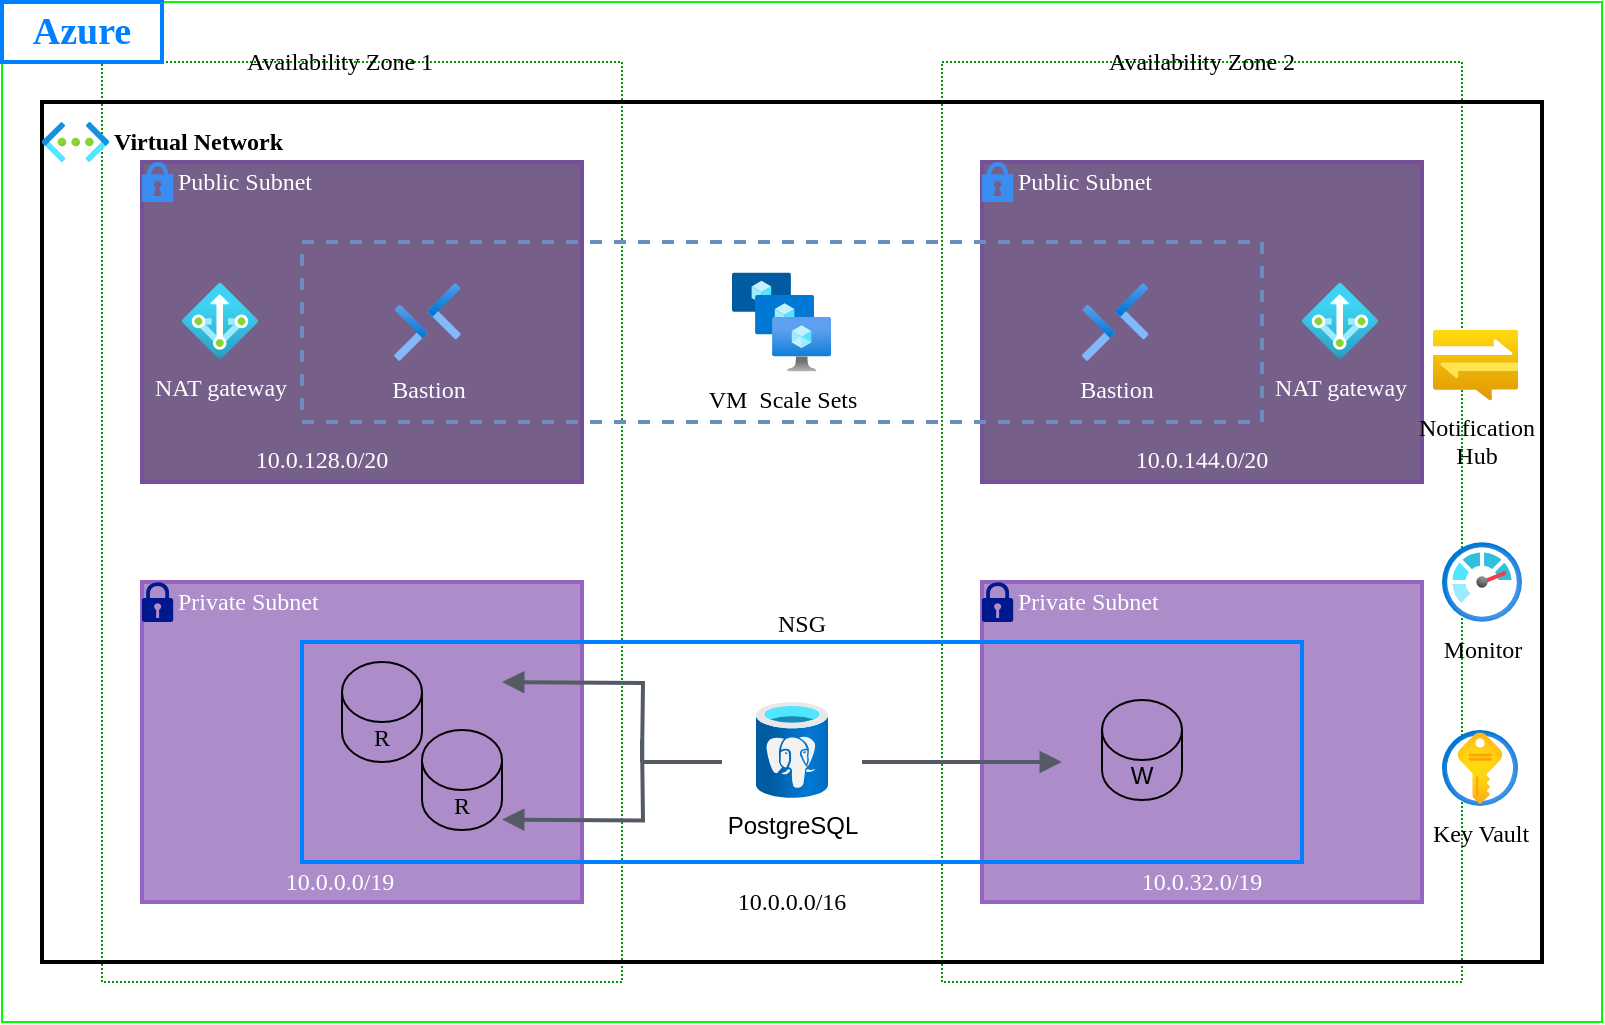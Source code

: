 <mxfile version="22.0.8" type="github">
  <diagram name="Page-1" id="U5CDIxy5J7IuPdX247zq">
    <mxGraphModel dx="954" dy="647" grid="1" gridSize="10" guides="1" tooltips="1" connect="1" arrows="1" fold="1" page="1" pageScale="1" pageWidth="850" pageHeight="1100" math="0" shadow="0">
      <root>
        <mxCell id="0" />
        <mxCell id="1" parent="0" />
        <mxCell id="U2ezI8TUDw1IE5H9Pk5m-6" value="" style="group;labelPosition=center;verticalLabelPosition=middle;align=center;verticalAlign=middle;" parent="1" vertex="1" connectable="0">
          <mxGeometry x="120" y="40" width="800" height="510" as="geometry" />
        </mxCell>
        <mxCell id="U2ezI8TUDw1IE5H9Pk5m-2" value="" style="rounded=0;whiteSpace=wrap;html=1;strokeColor=#00FF00;movable=0;resizable=0;rotatable=0;deletable=0;editable=0;locked=1;connectable=0;" parent="U2ezI8TUDw1IE5H9Pk5m-6" vertex="1">
          <mxGeometry width="800" height="510" as="geometry" />
        </mxCell>
        <mxCell id="U2ezI8TUDw1IE5H9Pk5m-3" value="" style="rounded=0;whiteSpace=wrap;html=1;rotation=-90;fillColor=none;dashed=1;dashPattern=1 1;strokeColor=#009900;fontFamily=Georgia;labelPosition=left;verticalLabelPosition=top;align=right;verticalAlign=bottom;" parent="U2ezI8TUDw1IE5H9Pk5m-6" vertex="1">
          <mxGeometry x="-50" y="130" width="460" height="260" as="geometry" />
        </mxCell>
        <mxCell id="U2ezI8TUDw1IE5H9Pk5m-4" value="" style="rounded=0;whiteSpace=wrap;html=1;rotation=-90;fillColor=none;dashed=1;dashPattern=1 1;strokeColor=#009900;" parent="U2ezI8TUDw1IE5H9Pk5m-6" vertex="1">
          <mxGeometry x="370" y="130" width="460" height="260" as="geometry" />
        </mxCell>
        <mxCell id="U2ezI8TUDw1IE5H9Pk5m-5" value="" style="rounded=0;whiteSpace=wrap;html=1;fillColor=none;strokeWidth=2;fontColor=#000000;strokeColor=#000000;" parent="U2ezI8TUDw1IE5H9Pk5m-6" vertex="1">
          <mxGeometry x="20" y="50" width="750" height="430" as="geometry" />
        </mxCell>
        <mxCell id="U2ezI8TUDw1IE5H9Pk5m-7" value="" style="rounded=0;whiteSpace=wrap;html=1;fillColor=#76608a;fontColor=#ffffff;strokeColor=#764F99;strokeWidth=2;" parent="U2ezI8TUDw1IE5H9Pk5m-6" vertex="1">
          <mxGeometry x="70" y="80" width="220" height="160" as="geometry" />
        </mxCell>
        <mxCell id="U2ezI8TUDw1IE5H9Pk5m-8" value="" style="rounded=0;whiteSpace=wrap;html=1;fillColor=#76608a;fontColor=#ffffff;strokeColor=#764F99;strokeWidth=2;" parent="U2ezI8TUDw1IE5H9Pk5m-6" vertex="1">
          <mxGeometry x="490" y="80" width="220" height="160" as="geometry" />
        </mxCell>
        <mxCell id="U2ezI8TUDw1IE5H9Pk5m-9" value="&lt;div style=&quot;&quot;&gt;&lt;br&gt;&lt;/div&gt;" style="rounded=0;whiteSpace=wrap;html=1;fillColor=#AD8DC9;fontColor=#ffffff;strokeColor=#9564C2;strokeWidth=2;labelPosition=left;verticalLabelPosition=top;align=right;verticalAlign=bottom;fontFamily=Georgia;" parent="U2ezI8TUDw1IE5H9Pk5m-6" vertex="1">
          <mxGeometry x="70" y="290" width="220" height="160" as="geometry" />
        </mxCell>
        <mxCell id="U2ezI8TUDw1IE5H9Pk5m-10" value="" style="rounded=0;whiteSpace=wrap;html=1;fillColor=#AD8DC9;fontColor=#ffffff;strokeColor=#9564C2;strokeWidth=2;" parent="U2ezI8TUDw1IE5H9Pk5m-6" vertex="1">
          <mxGeometry x="490" y="290" width="220" height="160" as="geometry" />
        </mxCell>
        <mxCell id="U2ezI8TUDw1IE5H9Pk5m-11" value="" style="rounded=0;whiteSpace=wrap;html=1;fillColor=none;gradientColor=#7ea6e0;strokeColor=#6c8ebf;dashed=1;strokeWidth=2;" parent="U2ezI8TUDw1IE5H9Pk5m-6" vertex="1">
          <mxGeometry x="150" y="120" width="480" height="90" as="geometry" />
        </mxCell>
        <mxCell id="U2ezI8TUDw1IE5H9Pk5m-12" value="NSG&lt;br&gt;" style="rounded=0;whiteSpace=wrap;html=1;fillColor=none;strokeWidth=2;gradientColor=#7ea6e0;strokeColor=#007FFF;fontFamily=Georgia;labelPosition=center;verticalLabelPosition=top;align=center;verticalAlign=bottom;" parent="U2ezI8TUDw1IE5H9Pk5m-6" vertex="1">
          <mxGeometry x="150" y="320" width="500" height="110" as="geometry" />
        </mxCell>
        <mxCell id="U2ezI8TUDw1IE5H9Pk5m-13" value="Virtual Network&lt;br&gt;" style="image;aspect=fixed;html=1;points=[];align=left;fontSize=12;image=img/lib/azure2/networking/Virtual_Networks.svg;fontFamily=Georgia;labelBackgroundColor=none;labelPosition=right;verticalLabelPosition=middle;verticalAlign=middle;fontStyle=1" parent="U2ezI8TUDw1IE5H9Pk5m-6" vertex="1">
          <mxGeometry x="20" y="60" width="33.5" height="20" as="geometry" />
        </mxCell>
        <mxCell id="U2ezI8TUDw1IE5H9Pk5m-14" value="Key Vault" style="image;aspect=fixed;html=1;points=[];align=center;fontSize=12;image=img/lib/azure2/security/Key_Vaults.svg;fontFamily=Georgia;labelBackgroundColor=none;" parent="U2ezI8TUDw1IE5H9Pk5m-6" vertex="1">
          <mxGeometry x="720" y="364" width="38" height="38" as="geometry" />
        </mxCell>
        <mxCell id="U2ezI8TUDw1IE5H9Pk5m-15" value="Monitor" style="image;aspect=fixed;html=1;points=[];align=center;fontSize=12;image=img/lib/azure2/management_governance/Monitor.svg;fontFamily=Georgia;labelBackgroundColor=none;" parent="U2ezI8TUDw1IE5H9Pk5m-6" vertex="1">
          <mxGeometry x="720" y="270" width="40" height="40" as="geometry" />
        </mxCell>
        <mxCell id="U2ezI8TUDw1IE5H9Pk5m-17" value="PostgreSQL" style="image;aspect=fixed;html=1;points=[];align=center;fontSize=12;image=img/lib/azure2/databases/Azure_Database_PostgreSQL_Server.svg;labelBackgroundColor=none;" parent="U2ezI8TUDw1IE5H9Pk5m-6" vertex="1">
          <mxGeometry x="377" y="350" width="36" height="48" as="geometry" />
        </mxCell>
        <mxCell id="ftUCdPkAN2M_isgL2lHv-1" value="&lt;font color=&quot;#ffffff&quot;&gt;Bastion&lt;/font&gt;" style="image;aspect=fixed;html=1;points=[];align=center;fontSize=12;image=img/lib/azure2/networking/Bastions.svg;fontFamily=Georgia;labelBackgroundColor=none;" parent="U2ezI8TUDw1IE5H9Pk5m-6" vertex="1">
          <mxGeometry x="196.12" y="140.5" width="33.26" height="39" as="geometry" />
        </mxCell>
        <mxCell id="ftUCdPkAN2M_isgL2lHv-2" value="Bastion" style="image;aspect=fixed;html=1;points=[];align=center;fontSize=12;image=img/lib/azure2/networking/Bastions.svg;fontFamily=Georgia;fontColor=#FFFFFF;labelBackgroundColor=none;" parent="U2ezI8TUDw1IE5H9Pk5m-6" vertex="1">
          <mxGeometry x="540" y="140.5" width="33.26" height="39" as="geometry" />
        </mxCell>
        <mxCell id="ftUCdPkAN2M_isgL2lHv-4" value="&lt;font face=&quot;Georgia&quot;&gt;NAT gateway&lt;/font&gt;" style="image;aspect=fixed;html=1;points=[];align=center;fontSize=12;image=img/lib/azure2/networking/NAT.svg;labelBackgroundColor=none;fontColor=#FFFFFF;" parent="U2ezI8TUDw1IE5H9Pk5m-6" vertex="1">
          <mxGeometry x="90" y="140.5" width="38" height="38" as="geometry" />
        </mxCell>
        <mxCell id="ftUCdPkAN2M_isgL2lHv-5" value="NAT gateway" style="image;aspect=fixed;html=1;points=[];align=center;fontSize=12;image=img/lib/azure2/networking/NAT.svg;labelBackgroundColor=none;fontColor=#FFFFFF;fontFamily=Georgia;" parent="U2ezI8TUDw1IE5H9Pk5m-6" vertex="1">
          <mxGeometry x="650" y="140.5" width="38" height="38" as="geometry" />
        </mxCell>
        <mxCell id="ftUCdPkAN2M_isgL2lHv-7" value="VM &amp;nbsp;Scale Sets&lt;br&gt;" style="image;aspect=fixed;html=1;points=[];align=center;fontSize=12;image=img/lib/azure2/compute/VM_Scale_Sets.svg;fontFamily=Georgia;labelBackgroundColor=none;" parent="U2ezI8TUDw1IE5H9Pk5m-6" vertex="1">
          <mxGeometry x="365" y="135.25" width="49.5" height="49.5" as="geometry" />
        </mxCell>
        <mxCell id="zxHsdEoMCL30Z-Ar-ABR-1" value="R" style="shape=cylinder3;whiteSpace=wrap;html=1;boundedLbl=1;backgroundOutline=1;size=15;fillColor=none;fontFamily=Georgia;" vertex="1" parent="U2ezI8TUDw1IE5H9Pk5m-6">
          <mxGeometry x="170" y="330" width="40" height="50" as="geometry" />
        </mxCell>
        <mxCell id="zxHsdEoMCL30Z-Ar-ABR-2" value="W" style="shape=cylinder3;whiteSpace=wrap;html=1;boundedLbl=1;backgroundOutline=1;size=15;fillColor=none;" vertex="1" parent="U2ezI8TUDw1IE5H9Pk5m-6">
          <mxGeometry x="550" y="349" width="40" height="50" as="geometry" />
        </mxCell>
        <mxCell id="zxHsdEoMCL30Z-Ar-ABR-26" value="R" style="shape=cylinder3;whiteSpace=wrap;html=1;boundedLbl=1;backgroundOutline=1;size=15;fillColor=none;fontFamily=Georgia;" vertex="1" parent="U2ezI8TUDw1IE5H9Pk5m-6">
          <mxGeometry x="210" y="364" width="40" height="50" as="geometry" />
        </mxCell>
        <mxCell id="zxHsdEoMCL30Z-Ar-ABR-27" value="Notification&lt;br&gt;Hub" style="image;aspect=fixed;html=1;points=[];align=center;fontSize=12;image=img/lib/azure2/iot/Notification_Hubs.svg;fontFamily=Georgia;labelBackgroundColor=none;" vertex="1" parent="U2ezI8TUDw1IE5H9Pk5m-6">
          <mxGeometry x="715.5" y="163.76" width="42.5" height="35.52" as="geometry" />
        </mxCell>
        <mxCell id="zxHsdEoMCL30Z-Ar-ABR-28" value="Availability Zone 1" style="rounded=1;whiteSpace=wrap;html=1;fillColor=none;strokeColor=none;fontFamily=Georgia;" vertex="1" parent="U2ezI8TUDw1IE5H9Pk5m-6">
          <mxGeometry x="109.38" width="120" height="60" as="geometry" />
        </mxCell>
        <mxCell id="zxHsdEoMCL30Z-Ar-ABR-29" value="Availability Zone 2" style="rounded=1;whiteSpace=wrap;html=1;fillColor=none;strokeColor=none;fontFamily=Georgia;" vertex="1" parent="U2ezI8TUDw1IE5H9Pk5m-6">
          <mxGeometry x="540" width="120" height="60" as="geometry" />
        </mxCell>
        <mxCell id="zxHsdEoMCL30Z-Ar-ABR-30" value="10.0.128.0/20" style="rounded=1;whiteSpace=wrap;html=1;fillColor=none;strokeColor=none;fontFamily=Georgia;fontColor=#FFFFFF;" vertex="1" parent="U2ezI8TUDw1IE5H9Pk5m-6">
          <mxGeometry x="100" y="199.28" width="120" height="60" as="geometry" />
        </mxCell>
        <mxCell id="zxHsdEoMCL30Z-Ar-ABR-31" value="10.0.144.0/20" style="rounded=1;whiteSpace=wrap;html=1;fillColor=none;strokeColor=none;fontFamily=Georgia;fontColor=#FFFFFF;" vertex="1" parent="U2ezI8TUDw1IE5H9Pk5m-6">
          <mxGeometry x="540" y="199.28" width="120" height="60" as="geometry" />
        </mxCell>
        <mxCell id="zxHsdEoMCL30Z-Ar-ABR-32" value="10.0.0.0/19" style="rounded=1;whiteSpace=wrap;html=1;fillColor=none;strokeColor=none;fontFamily=Georgia;fontColor=#FFFFFF;" vertex="1" parent="U2ezI8TUDw1IE5H9Pk5m-6">
          <mxGeometry x="109.38" y="410" width="120" height="60" as="geometry" />
        </mxCell>
        <mxCell id="zxHsdEoMCL30Z-Ar-ABR-33" value="10.0.32.0/19" style="rounded=1;whiteSpace=wrap;html=1;fillColor=none;strokeColor=none;fontFamily=Georgia;fontColor=#FFFFFF;" vertex="1" parent="U2ezI8TUDw1IE5H9Pk5m-6">
          <mxGeometry x="540" y="410" width="120" height="60" as="geometry" />
        </mxCell>
        <mxCell id="zxHsdEoMCL30Z-Ar-ABR-34" value="10.0.0.0/16" style="rounded=1;whiteSpace=wrap;html=1;fillColor=none;strokeColor=none;fontFamily=Georgia;fontColor=#000000;" vertex="1" parent="U2ezI8TUDw1IE5H9Pk5m-6">
          <mxGeometry x="335" y="420" width="120" height="60" as="geometry" />
        </mxCell>
        <mxCell id="zxHsdEoMCL30Z-Ar-ABR-39" value="Public Subnet" style="sketch=0;html=1;aspect=fixed;strokeColor=none;shadow=0;fillColor=#3B8DF1;verticalAlign=middle;labelPosition=right;verticalLabelPosition=middle;shape=mxgraph.gcp2.lock;align=left;fontColor=#FFFFFF;fontFamily=Georgia;labelBackgroundColor=none;fontStyle=0" vertex="1" parent="U2ezI8TUDw1IE5H9Pk5m-6">
          <mxGeometry x="70" y="80" width="15.6" height="20" as="geometry" />
        </mxCell>
        <mxCell id="zxHsdEoMCL30Z-Ar-ABR-40" value="Public Subnet" style="sketch=0;html=1;aspect=fixed;strokeColor=none;shadow=0;fillColor=#3B8DF1;verticalAlign=middle;labelPosition=right;verticalLabelPosition=middle;shape=mxgraph.gcp2.lock;align=left;fontColor=#FFFFFF;fontFamily=Georgia;labelBackgroundColor=none;fontStyle=0" vertex="1" parent="U2ezI8TUDw1IE5H9Pk5m-6">
          <mxGeometry x="490" y="80" width="15.6" height="20" as="geometry" />
        </mxCell>
        <mxCell id="zxHsdEoMCL30Z-Ar-ABR-41" value="Private Subnet" style="sketch=0;aspect=fixed;pointerEvents=1;shadow=0;dashed=0;html=1;strokeColor=none;labelPosition=right;verticalLabelPosition=middle;verticalAlign=middle;align=left;fillColor=#00188D;shape=mxgraph.mscae.enterprise.lock;fontFamily=Georgia;fontColor=#FFFFFF;" vertex="1" parent="U2ezI8TUDw1IE5H9Pk5m-6">
          <mxGeometry x="70" y="290" width="15.6" height="20" as="geometry" />
        </mxCell>
        <mxCell id="zxHsdEoMCL30Z-Ar-ABR-42" value="Private Subnet" style="sketch=0;aspect=fixed;pointerEvents=1;shadow=0;dashed=0;html=1;strokeColor=none;labelPosition=right;verticalLabelPosition=middle;verticalAlign=middle;align=left;fillColor=#00188D;shape=mxgraph.mscae.enterprise.lock;fontFamily=Georgia;fontColor=#FFFFFF;" vertex="1" parent="U2ezI8TUDw1IE5H9Pk5m-6">
          <mxGeometry x="490" y="290" width="15.6" height="20" as="geometry" />
        </mxCell>
        <mxCell id="zxHsdEoMCL30Z-Ar-ABR-43" value="Azure" style="rounded=0;whiteSpace=wrap;html=1;fillColor=none;strokeWidth=2;fontFamily=Georgia;fontSize=19;fontStyle=1;fontColor=#007FFF;strokeColor=#007FFF;" vertex="1" parent="U2ezI8TUDw1IE5H9Pk5m-6">
          <mxGeometry width="80" height="30" as="geometry" />
        </mxCell>
        <mxCell id="zxHsdEoMCL30Z-Ar-ABR-50" value="" style="edgeStyle=orthogonalEdgeStyle;html=1;endArrow=block;elbow=vertical;startArrow=none;endFill=1;strokeColor=#545B64;rounded=0;strokeWidth=2;" edge="1" parent="U2ezI8TUDw1IE5H9Pk5m-6">
          <mxGeometry width="100" relative="1" as="geometry">
            <mxPoint x="430" y="380" as="sourcePoint" />
            <mxPoint x="530" y="380" as="targetPoint" />
          </mxGeometry>
        </mxCell>
        <mxCell id="zxHsdEoMCL30Z-Ar-ABR-57" value="" style="edgeStyle=orthogonalEdgeStyle;html=1;endArrow=none;elbow=vertical;startArrow=block;startFill=1;strokeColor=#545B64;rounded=0;strokeWidth=2;" edge="1" parent="U2ezI8TUDw1IE5H9Pk5m-6">
          <mxGeometry width="100" relative="1" as="geometry">
            <mxPoint x="250" y="340" as="sourcePoint" />
            <mxPoint x="320" y="380" as="targetPoint" />
          </mxGeometry>
        </mxCell>
        <mxCell id="zxHsdEoMCL30Z-Ar-ABR-64" value="" style="edgeStyle=orthogonalEdgeStyle;html=1;endArrow=none;elbow=vertical;startArrow=block;startFill=1;strokeColor=#545B64;rounded=0;strokeWidth=2;" edge="1" parent="U2ezI8TUDw1IE5H9Pk5m-6">
          <mxGeometry width="100" relative="1" as="geometry">
            <mxPoint x="250" y="408.75" as="sourcePoint" />
            <mxPoint x="320" y="368.75" as="targetPoint" />
          </mxGeometry>
        </mxCell>
        <mxCell id="zxHsdEoMCL30Z-Ar-ABR-65" value="" style="endArrow=none;html=1;rounded=0;strokeWidth=2;strokeColor=#545B64;" edge="1" parent="U2ezI8TUDw1IE5H9Pk5m-6">
          <mxGeometry width="50" height="50" relative="1" as="geometry">
            <mxPoint x="320" y="380" as="sourcePoint" />
            <mxPoint x="360" y="380" as="targetPoint" />
            <Array as="points">
              <mxPoint x="340" y="380" />
            </Array>
          </mxGeometry>
        </mxCell>
      </root>
    </mxGraphModel>
  </diagram>
</mxfile>
